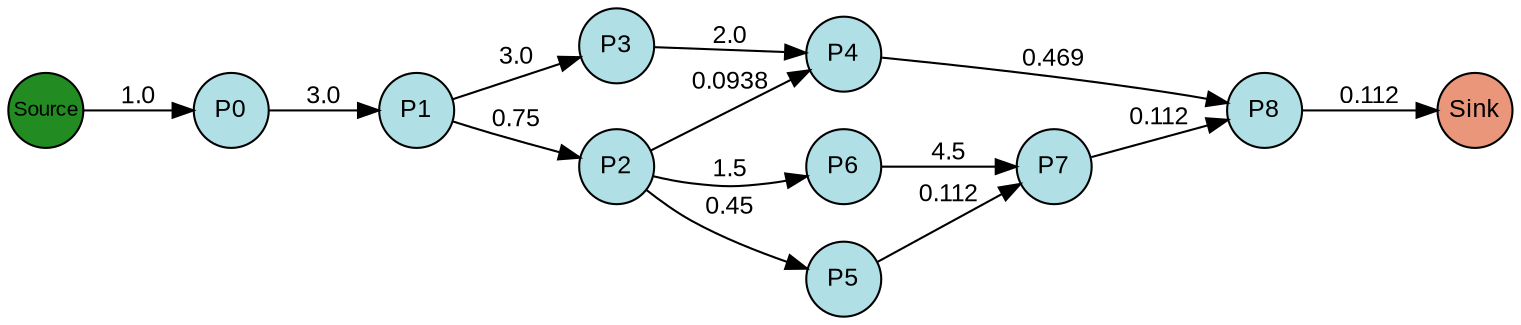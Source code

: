 digraph {
  splines=true;
node [margin=0 fontname=arial fontcolor=black fontsize=12 shape=circle width=0.5 fixedsize=true style=filled fillcolor=powderblue]
  1 [label="P0"]
  2 [label="P1"]
  3 [label="P2"]
  4 [label="P3"]
  5 [label="P4"]
  6 [label="P5"]
  7 [label="P6"]
  8 [label="P7"]
  9 [label="P8"]
  node [margin=0 fontname=arial fontcolor=black fontsize=10 shape=circle width=0.5 fixedsize=true style=filled fillcolor=forestgreen]
  10 [label="Source"]
  node [margin=0 fontname=arial fontcolor=black fontsize=12 shape=circle width=0.5 fixedsize=true style=filled fillcolor=darksalmon]
  11 [label="Sink"]
rankdir=LR
edge [margin=0 fontname=arial fontcolor=black fontsize=12]
   1 -> 2 [label="3.0"]
   2 -> 3 [label="0.75"]
   2 -> 4 [label="3.0"]
   3 -> 5 [label="0.0938"]
   4 -> 5 [label="2.0"]
   3 -> 6 [label="0.45"]
   3 -> 7 [label="1.5"]
   6 -> 8 [label="0.112"]
   7 -> 8 [label="4.5"]
   5 -> 9 [label="0.469"]
   8 -> 9 [label="0.112"]
   10 -> 1 [label="1.0"]
   9 -> 11 [label="0.112"]

  {rank=same 10}
	{rank=same  1 }
	{rank=same  2 }
	{rank=same  3, 4 }
	{rank=same  5, 6, 7 }
	{rank=same  8 }
	{rank=same  9 }
  {rank=same 11}
}
